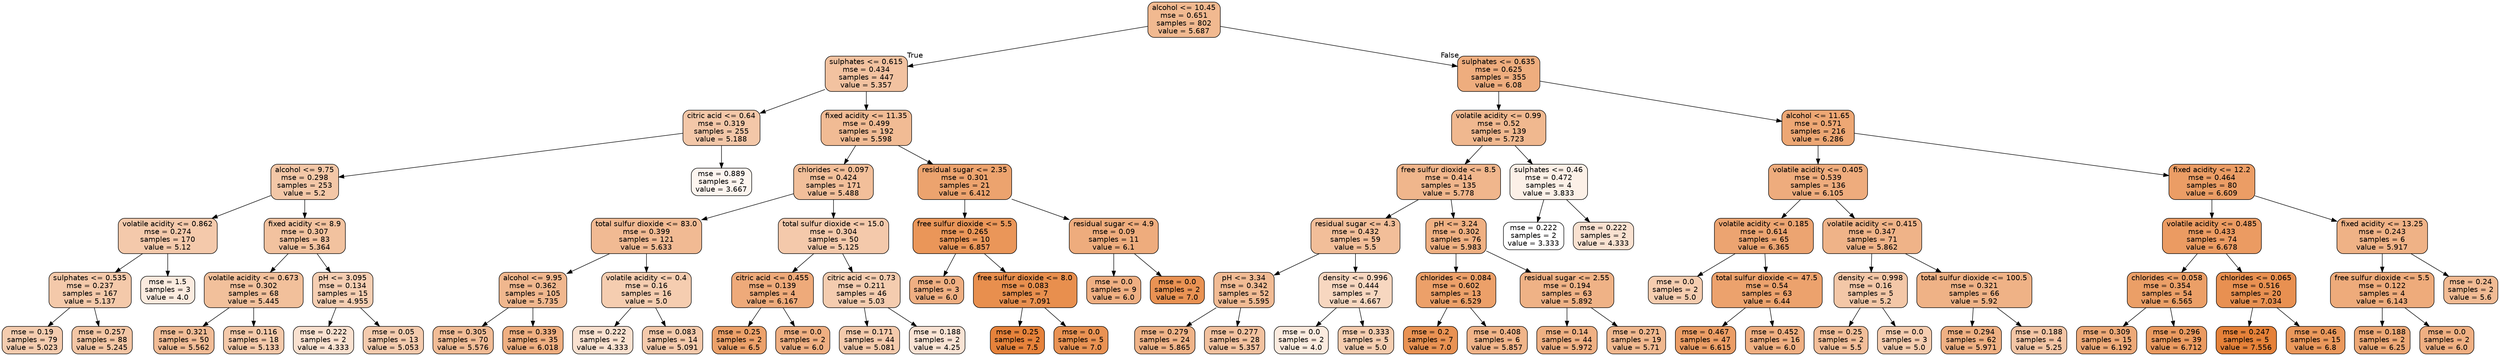 digraph Tree {
node [shape=box, style="filled, rounded", color="black", fontname=helvetica] ;
edge [fontname=helvetica] ;
0 [label="alcohol <= 10.45\nmse = 0.651\nsamples = 802\nvalue = 5.687", fillcolor="#e581398e"] ;
1 [label="sulphates <= 0.615\nmse = 0.434\nsamples = 447\nvalue = 5.357", fillcolor="#e581397a"] ;
0 -> 1 [labeldistance=2.5, labelangle=45, headlabel="True"] ;
2 [label="citric acid <= 0.64\nmse = 0.319\nsamples = 255\nvalue = 5.188", fillcolor="#e5813970"] ;
1 -> 2 ;
3 [label="alcohol <= 9.75\nmse = 0.298\nsamples = 253\nvalue = 5.2", fillcolor="#e5813971"] ;
2 -> 3 ;
4 [label="volatile acidity <= 0.862\nmse = 0.274\nsamples = 170\nvalue = 5.12", fillcolor="#e581396c"] ;
3 -> 4 ;
5 [label="sulphates <= 0.535\nmse = 0.237\nsamples = 167\nvalue = 5.137", fillcolor="#e581396d"] ;
4 -> 5 ;
6 [label="mse = 0.19\nsamples = 79\nvalue = 5.023", fillcolor="#e5813966"] ;
5 -> 6 ;
7 [label="mse = 0.257\nsamples = 88\nvalue = 5.245", fillcolor="#e5813973"] ;
5 -> 7 ;
8 [label="mse = 1.5\nsamples = 3\nvalue = 4.0", fillcolor="#e5813928"] ;
4 -> 8 ;
9 [label="fixed acidity <= 8.9\nmse = 0.307\nsamples = 83\nvalue = 5.364", fillcolor="#e581397b"] ;
3 -> 9 ;
10 [label="volatile acidity <= 0.673\nmse = 0.302\nsamples = 68\nvalue = 5.445", fillcolor="#e5813980"] ;
9 -> 10 ;
11 [label="mse = 0.321\nsamples = 50\nvalue = 5.562", fillcolor="#e5813987"] ;
10 -> 11 ;
12 [label="mse = 0.116\nsamples = 18\nvalue = 5.133", fillcolor="#e581396d"] ;
10 -> 12 ;
13 [label="pH <= 3.095\nmse = 0.134\nsamples = 15\nvalue = 4.955", fillcolor="#e5813962"] ;
9 -> 13 ;
14 [label="mse = 0.222\nsamples = 2\nvalue = 4.333", fillcolor="#e581393c"] ;
13 -> 14 ;
15 [label="mse = 0.05\nsamples = 13\nvalue = 5.053", fillcolor="#e5813968"] ;
13 -> 15 ;
16 [label="mse = 0.889\nsamples = 2\nvalue = 3.667", fillcolor="#e5813914"] ;
2 -> 16 ;
17 [label="fixed acidity <= 11.35\nmse = 0.499\nsamples = 192\nvalue = 5.598", fillcolor="#e5813989"] ;
1 -> 17 ;
18 [label="chlorides <= 0.097\nmse = 0.424\nsamples = 171\nvalue = 5.488", fillcolor="#e5813982"] ;
17 -> 18 ;
19 [label="total sulfur dioxide <= 83.0\nmse = 0.399\nsamples = 121\nvalue = 5.633", fillcolor="#e581398b"] ;
18 -> 19 ;
20 [label="alcohol <= 9.95\nmse = 0.362\nsamples = 105\nvalue = 5.735", fillcolor="#e5813991"] ;
19 -> 20 ;
21 [label="mse = 0.305\nsamples = 70\nvalue = 5.576", fillcolor="#e5813987"] ;
20 -> 21 ;
22 [label="mse = 0.339\nsamples = 35\nvalue = 6.018", fillcolor="#e58139a2"] ;
20 -> 22 ;
23 [label="volatile acidity <= 0.4\nmse = 0.16\nsamples = 16\nvalue = 5.0", fillcolor="#e5813965"] ;
19 -> 23 ;
24 [label="mse = 0.222\nsamples = 2\nvalue = 4.333", fillcolor="#e581393c"] ;
23 -> 24 ;
25 [label="mse = 0.083\nsamples = 14\nvalue = 5.091", fillcolor="#e581396a"] ;
23 -> 25 ;
26 [label="total sulfur dioxide <= 15.0\nmse = 0.304\nsamples = 50\nvalue = 5.125", fillcolor="#e581396c"] ;
18 -> 26 ;
27 [label="citric acid <= 0.455\nmse = 0.139\nsamples = 4\nvalue = 6.167", fillcolor="#e58139ab"] ;
26 -> 27 ;
28 [label="mse = 0.25\nsamples = 2\nvalue = 6.5", fillcolor="#e58139bf"] ;
27 -> 28 ;
29 [label="mse = 0.0\nsamples = 2\nvalue = 6.0", fillcolor="#e58139a1"] ;
27 -> 29 ;
30 [label="citric acid <= 0.73\nmse = 0.211\nsamples = 46\nvalue = 5.03", fillcolor="#e5813966"] ;
26 -> 30 ;
31 [label="mse = 0.171\nsamples = 44\nvalue = 5.081", fillcolor="#e581396a"] ;
30 -> 31 ;
32 [label="mse = 0.188\nsamples = 2\nvalue = 4.25", fillcolor="#e5813937"] ;
30 -> 32 ;
33 [label="residual sugar <= 2.35\nmse = 0.301\nsamples = 21\nvalue = 6.412", fillcolor="#e58139ba"] ;
17 -> 33 ;
34 [label="free sulfur dioxide <= 5.5\nmse = 0.265\nsamples = 10\nvalue = 6.857", fillcolor="#e58139d5"] ;
33 -> 34 ;
35 [label="mse = 0.0\nsamples = 3\nvalue = 6.0", fillcolor="#e58139a1"] ;
34 -> 35 ;
36 [label="free sulfur dioxide <= 8.0\nmse = 0.083\nsamples = 7\nvalue = 7.091", fillcolor="#e58139e3"] ;
34 -> 36 ;
37 [label="mse = 0.25\nsamples = 2\nvalue = 7.5", fillcolor="#e58139fc"] ;
36 -> 37 ;
38 [label="mse = 0.0\nsamples = 5\nvalue = 7.0", fillcolor="#e58139dd"] ;
36 -> 38 ;
39 [label="residual sugar <= 4.9\nmse = 0.09\nsamples = 11\nvalue = 6.1", fillcolor="#e58139a7"] ;
33 -> 39 ;
40 [label="mse = 0.0\nsamples = 9\nvalue = 6.0", fillcolor="#e58139a1"] ;
39 -> 40 ;
41 [label="mse = 0.0\nsamples = 2\nvalue = 7.0", fillcolor="#e58139dd"] ;
39 -> 41 ;
42 [label="sulphates <= 0.635\nmse = 0.625\nsamples = 355\nvalue = 6.08", fillcolor="#e58139a6"] ;
0 -> 42 [labeldistance=2.5, labelangle=-45, headlabel="False"] ;
43 [label="volatile acidity <= 0.99\nmse = 0.52\nsamples = 139\nvalue = 5.723", fillcolor="#e5813990"] ;
42 -> 43 ;
44 [label="free sulfur dioxide <= 8.5\nmse = 0.414\nsamples = 135\nvalue = 5.778", fillcolor="#e5813994"] ;
43 -> 44 ;
45 [label="residual sugar <= 4.3\nmse = 0.432\nsamples = 59\nvalue = 5.5", fillcolor="#e5813983"] ;
44 -> 45 ;
46 [label="pH <= 3.34\nmse = 0.342\nsamples = 52\nvalue = 5.595", fillcolor="#e5813989"] ;
45 -> 46 ;
47 [label="mse = 0.279\nsamples = 24\nvalue = 5.865", fillcolor="#e5813999"] ;
46 -> 47 ;
48 [label="mse = 0.277\nsamples = 28\nvalue = 5.357", fillcolor="#e581397a"] ;
46 -> 48 ;
49 [label="density <= 0.996\nmse = 0.444\nsamples = 7\nvalue = 4.667", fillcolor="#e5813951"] ;
45 -> 49 ;
50 [label="mse = 0.0\nsamples = 2\nvalue = 4.0", fillcolor="#e5813928"] ;
49 -> 50 ;
51 [label="mse = 0.333\nsamples = 5\nvalue = 5.0", fillcolor="#e5813965"] ;
49 -> 51 ;
52 [label="pH <= 3.24\nmse = 0.302\nsamples = 76\nvalue = 5.983", fillcolor="#e58139a0"] ;
44 -> 52 ;
53 [label="chlorides <= 0.084\nmse = 0.602\nsamples = 13\nvalue = 6.529", fillcolor="#e58139c1"] ;
52 -> 53 ;
54 [label="mse = 0.2\nsamples = 7\nvalue = 7.0", fillcolor="#e58139dd"] ;
53 -> 54 ;
55 [label="mse = 0.408\nsamples = 6\nvalue = 5.857", fillcolor="#e5813998"] ;
53 -> 55 ;
56 [label="residual sugar <= 2.55\nmse = 0.194\nsamples = 63\nvalue = 5.892", fillcolor="#e581399b"] ;
52 -> 56 ;
57 [label="mse = 0.14\nsamples = 44\nvalue = 5.972", fillcolor="#e581399f"] ;
56 -> 57 ;
58 [label="mse = 0.271\nsamples = 19\nvalue = 5.71", fillcolor="#e5813990"] ;
56 -> 58 ;
59 [label="sulphates <= 0.46\nmse = 0.472\nsamples = 4\nvalue = 3.833", fillcolor="#e581391e"] ;
43 -> 59 ;
60 [label="mse = 0.222\nsamples = 2\nvalue = 3.333", fillcolor="#e5813900"] ;
59 -> 60 ;
61 [label="mse = 0.222\nsamples = 2\nvalue = 4.333", fillcolor="#e581393c"] ;
59 -> 61 ;
62 [label="alcohol <= 11.65\nmse = 0.571\nsamples = 216\nvalue = 6.286", fillcolor="#e58139b2"] ;
42 -> 62 ;
63 [label="volatile acidity <= 0.405\nmse = 0.539\nsamples = 136\nvalue = 6.105", fillcolor="#e58139a7"] ;
62 -> 63 ;
64 [label="volatile acidity <= 0.185\nmse = 0.614\nsamples = 65\nvalue = 6.365", fillcolor="#e58139b7"] ;
63 -> 64 ;
65 [label="mse = 0.0\nsamples = 2\nvalue = 5.0", fillcolor="#e5813965"] ;
64 -> 65 ;
66 [label="total sulfur dioxide <= 47.5\nmse = 0.54\nsamples = 63\nvalue = 6.44", fillcolor="#e58139bc"] ;
64 -> 66 ;
67 [label="mse = 0.467\nsamples = 47\nvalue = 6.615", fillcolor="#e58139c6"] ;
66 -> 67 ;
68 [label="mse = 0.452\nsamples = 16\nvalue = 6.0", fillcolor="#e58139a1"] ;
66 -> 68 ;
69 [label="volatile acidity <= 0.415\nmse = 0.347\nsamples = 71\nvalue = 5.862", fillcolor="#e5813999"] ;
63 -> 69 ;
70 [label="density <= 0.998\nmse = 0.16\nsamples = 5\nvalue = 5.2", fillcolor="#e5813971"] ;
69 -> 70 ;
71 [label="mse = 0.25\nsamples = 2\nvalue = 5.5", fillcolor="#e5813983"] ;
70 -> 71 ;
72 [label="mse = 0.0\nsamples = 3\nvalue = 5.0", fillcolor="#e5813965"] ;
70 -> 72 ;
73 [label="total sulfur dioxide <= 100.5\nmse = 0.321\nsamples = 66\nvalue = 5.92", fillcolor="#e581399c"] ;
69 -> 73 ;
74 [label="mse = 0.294\nsamples = 62\nvalue = 5.971", fillcolor="#e581399f"] ;
73 -> 74 ;
75 [label="mse = 0.188\nsamples = 4\nvalue = 5.25", fillcolor="#e5813974"] ;
73 -> 75 ;
76 [label="fixed acidity <= 12.2\nmse = 0.464\nsamples = 80\nvalue = 6.609", fillcolor="#e58139c6"] ;
62 -> 76 ;
77 [label="volatile acidity <= 0.485\nmse = 0.433\nsamples = 74\nvalue = 6.678", fillcolor="#e58139ca"] ;
76 -> 77 ;
78 [label="chlorides <= 0.058\nmse = 0.354\nsamples = 54\nvalue = 6.565", fillcolor="#e58139c3"] ;
77 -> 78 ;
79 [label="mse = 0.309\nsamples = 15\nvalue = 6.192", fillcolor="#e58139ad"] ;
78 -> 79 ;
80 [label="mse = 0.296\nsamples = 39\nvalue = 6.712", fillcolor="#e58139cc"] ;
78 -> 80 ;
81 [label="chlorides <= 0.065\nmse = 0.516\nsamples = 20\nvalue = 7.034", fillcolor="#e58139e0"] ;
77 -> 81 ;
82 [label="mse = 0.247\nsamples = 5\nvalue = 7.556", fillcolor="#e58139ff"] ;
81 -> 82 ;
83 [label="mse = 0.46\nsamples = 15\nvalue = 6.8", fillcolor="#e58139d1"] ;
81 -> 83 ;
84 [label="fixed acidity <= 13.25\nmse = 0.243\nsamples = 6\nvalue = 5.917", fillcolor="#e581399c"] ;
76 -> 84 ;
85 [label="free sulfur dioxide <= 5.5\nmse = 0.122\nsamples = 4\nvalue = 6.143", fillcolor="#e58139aa"] ;
84 -> 85 ;
86 [label="mse = 0.188\nsamples = 2\nvalue = 6.25", fillcolor="#e58139b0"] ;
85 -> 86 ;
87 [label="mse = 0.0\nsamples = 2\nvalue = 6.0", fillcolor="#e58139a1"] ;
85 -> 87 ;
88 [label="mse = 0.24\nsamples = 2\nvalue = 5.6", fillcolor="#e5813989"] ;
84 -> 88 ;
}
